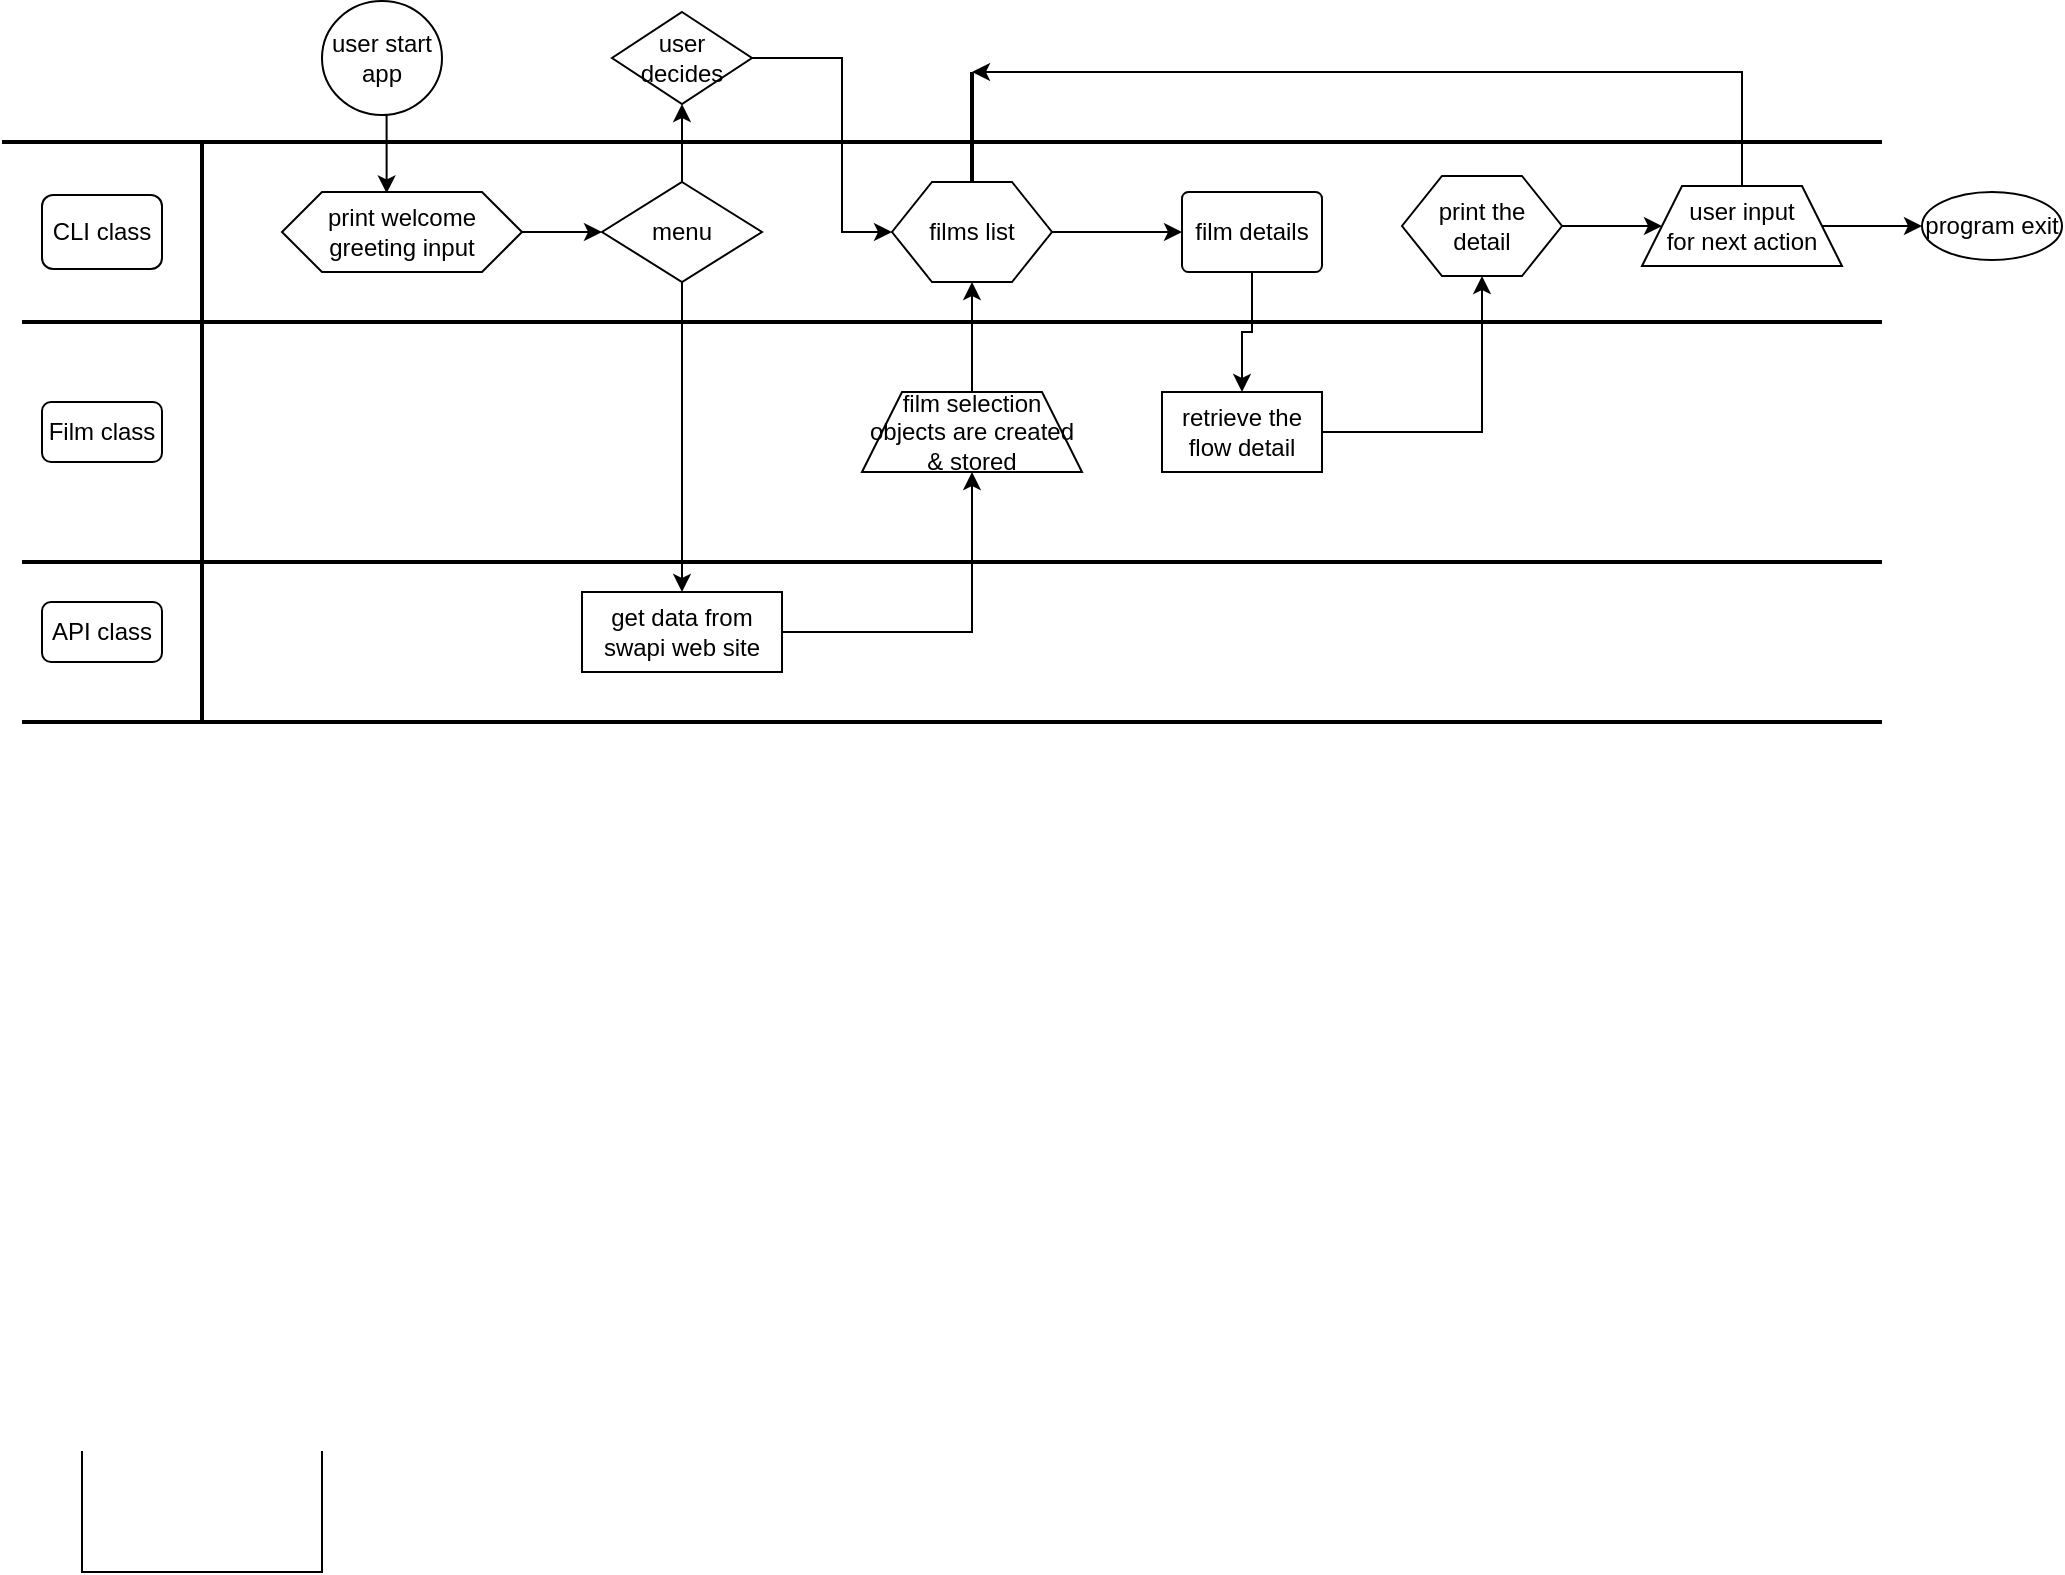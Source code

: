 <mxfile version="14.1.5" type="github">
  <diagram name="Page-1" id="52a04d89-c75d-2922-d76d-85b35f80e030">
    <mxGraphModel dx="807" dy="393" grid="1" gridSize="10" guides="1" tooltips="1" connect="1" arrows="1" fold="1" page="1" pageScale="1" pageWidth="1100" pageHeight="850" background="#ffffff" math="0" shadow="0">
      <root>
        <mxCell id="0" />
        <mxCell id="1" parent="0" />
        <mxCell id="8lTnBMHiqbSL49WIvVCS-71" style="edgeStyle=orthogonalEdgeStyle;rounded=0;orthogonalLoop=1;jettySize=auto;html=1;exitX=0.5;exitY=0;exitDx=0;exitDy=0;entryX=0.436;entryY=0.017;entryDx=0;entryDy=0;entryPerimeter=0;" edge="1" parent="1" source="8lTnBMHiqbSL49WIvVCS-2" target="8lTnBMHiqbSL49WIvVCS-4">
          <mxGeometry relative="1" as="geometry" />
        </mxCell>
        <mxCell id="8lTnBMHiqbSL49WIvVCS-2" value="user start app" style="ellipse;whiteSpace=wrap;html=1;direction=west;" vertex="1" parent="1">
          <mxGeometry x="180" y="44.5" width="60" height="57" as="geometry" />
        </mxCell>
        <mxCell id="8lTnBMHiqbSL49WIvVCS-25" value="" style="edgeStyle=orthogonalEdgeStyle;rounded=0;orthogonalLoop=1;jettySize=auto;html=1;" edge="1" parent="1" source="8lTnBMHiqbSL49WIvVCS-4" target="8lTnBMHiqbSL49WIvVCS-5">
          <mxGeometry relative="1" as="geometry" />
        </mxCell>
        <mxCell id="8lTnBMHiqbSL49WIvVCS-4" value="print welcome&lt;br&gt;greeting input" style="shape=hexagon;perimeter=hexagonPerimeter2;whiteSpace=wrap;html=1;fixedSize=1;" vertex="1" parent="1">
          <mxGeometry x="160" y="140" width="120" height="40" as="geometry" />
        </mxCell>
        <mxCell id="8lTnBMHiqbSL49WIvVCS-27" value="" style="edgeStyle=orthogonalEdgeStyle;rounded=0;orthogonalLoop=1;jettySize=auto;html=1;" edge="1" parent="1" source="8lTnBMHiqbSL49WIvVCS-5" target="8lTnBMHiqbSL49WIvVCS-26">
          <mxGeometry relative="1" as="geometry" />
        </mxCell>
        <mxCell id="8lTnBMHiqbSL49WIvVCS-32" style="edgeStyle=orthogonalEdgeStyle;rounded=0;orthogonalLoop=1;jettySize=auto;html=1;entryX=0.5;entryY=0;entryDx=0;entryDy=0;" edge="1" parent="1" source="8lTnBMHiqbSL49WIvVCS-5" target="8lTnBMHiqbSL49WIvVCS-18">
          <mxGeometry relative="1" as="geometry" />
        </mxCell>
        <mxCell id="8lTnBMHiqbSL49WIvVCS-5" value="menu" style="rhombus;whiteSpace=wrap;html=1;" vertex="1" parent="1">
          <mxGeometry x="320" y="135" width="80" height="50" as="geometry" />
        </mxCell>
        <mxCell id="8lTnBMHiqbSL49WIvVCS-36" style="edgeStyle=orthogonalEdgeStyle;rounded=0;orthogonalLoop=1;jettySize=auto;html=1;entryX=0;entryY=0.5;entryDx=0;entryDy=0;" edge="1" parent="1" source="8lTnBMHiqbSL49WIvVCS-6" target="8lTnBMHiqbSL49WIvVCS-8">
          <mxGeometry relative="1" as="geometry" />
        </mxCell>
        <mxCell id="8lTnBMHiqbSL49WIvVCS-6" value="films list" style="shape=hexagon;perimeter=hexagonPerimeter2;whiteSpace=wrap;html=1;fixedSize=1;" vertex="1" parent="1">
          <mxGeometry x="465" y="135" width="80" height="50" as="geometry" />
        </mxCell>
        <mxCell id="8lTnBMHiqbSL49WIvVCS-37" style="edgeStyle=orthogonalEdgeStyle;rounded=0;orthogonalLoop=1;jettySize=auto;html=1;exitX=0.5;exitY=1;exitDx=0;exitDy=0;entryX=0.5;entryY=0;entryDx=0;entryDy=0;" edge="1" parent="1" source="8lTnBMHiqbSL49WIvVCS-8" target="8lTnBMHiqbSL49WIvVCS-17">
          <mxGeometry relative="1" as="geometry" />
        </mxCell>
        <mxCell id="8lTnBMHiqbSL49WIvVCS-8" value="film details" style="rounded=1;whiteSpace=wrap;html=1;arcSize=8;" vertex="1" parent="1">
          <mxGeometry x="610" y="140" width="70" height="40" as="geometry" />
        </mxCell>
        <mxCell id="8lTnBMHiqbSL49WIvVCS-39" style="edgeStyle=orthogonalEdgeStyle;rounded=0;orthogonalLoop=1;jettySize=auto;html=1;entryX=0;entryY=0.5;entryDx=0;entryDy=0;" edge="1" parent="1" source="8lTnBMHiqbSL49WIvVCS-11" target="8lTnBMHiqbSL49WIvVCS-12">
          <mxGeometry relative="1" as="geometry" />
        </mxCell>
        <mxCell id="8lTnBMHiqbSL49WIvVCS-11" value="print the&lt;br&gt;detail" style="shape=hexagon;perimeter=hexagonPerimeter2;whiteSpace=wrap;html=1;fixedSize=1;" vertex="1" parent="1">
          <mxGeometry x="720" y="132" width="80" height="50" as="geometry" />
        </mxCell>
        <mxCell id="8lTnBMHiqbSL49WIvVCS-42" style="edgeStyle=orthogonalEdgeStyle;rounded=0;orthogonalLoop=1;jettySize=auto;html=1;entryX=0;entryY=0.5;entryDx=0;entryDy=0;" edge="1" parent="1" source="8lTnBMHiqbSL49WIvVCS-12" target="8lTnBMHiqbSL49WIvVCS-13">
          <mxGeometry relative="1" as="geometry" />
        </mxCell>
        <mxCell id="8lTnBMHiqbSL49WIvVCS-52" style="edgeStyle=orthogonalEdgeStyle;rounded=0;orthogonalLoop=1;jettySize=auto;html=1;exitX=0.5;exitY=0;exitDx=0;exitDy=0;entryX=0;entryY=0.5;entryDx=0;entryDy=0;entryPerimeter=0;" edge="1" parent="1" source="8lTnBMHiqbSL49WIvVCS-12" target="8lTnBMHiqbSL49WIvVCS-73">
          <mxGeometry relative="1" as="geometry">
            <mxPoint x="510" y="80" as="targetPoint" />
            <Array as="points">
              <mxPoint x="890" y="80" />
            </Array>
          </mxGeometry>
        </mxCell>
        <mxCell id="8lTnBMHiqbSL49WIvVCS-12" value="user input&lt;br&gt;for next action" style="shape=trapezoid;perimeter=trapezoidPerimeter;whiteSpace=wrap;html=1;fixedSize=1;" vertex="1" parent="1">
          <mxGeometry x="840" y="137" width="100" height="40" as="geometry" />
        </mxCell>
        <mxCell id="8lTnBMHiqbSL49WIvVCS-13" value="program exit" style="ellipse;whiteSpace=wrap;html=1;" vertex="1" parent="1">
          <mxGeometry x="980" y="140" width="70" height="34" as="geometry" />
        </mxCell>
        <mxCell id="8lTnBMHiqbSL49WIvVCS-14" style="edgeStyle=orthogonalEdgeStyle;rounded=0;orthogonalLoop=1;jettySize=auto;html=1;exitX=0.5;exitY=1;exitDx=0;exitDy=0;" edge="1" parent="1" source="8lTnBMHiqbSL49WIvVCS-13" target="8lTnBMHiqbSL49WIvVCS-13">
          <mxGeometry relative="1" as="geometry" />
        </mxCell>
        <mxCell id="8lTnBMHiqbSL49WIvVCS-34" style="edgeStyle=orthogonalEdgeStyle;rounded=0;orthogonalLoop=1;jettySize=auto;html=1;exitX=0.5;exitY=0;exitDx=0;exitDy=0;entryX=0.5;entryY=1;entryDx=0;entryDy=0;" edge="1" parent="1" source="8lTnBMHiqbSL49WIvVCS-16" target="8lTnBMHiqbSL49WIvVCS-6">
          <mxGeometry relative="1" as="geometry" />
        </mxCell>
        <mxCell id="8lTnBMHiqbSL49WIvVCS-16" value="film selection&lt;br&gt;objects are created &amp;amp; stored" style="shape=trapezoid;perimeter=trapezoidPerimeter;whiteSpace=wrap;html=1;fixedSize=1;" vertex="1" parent="1">
          <mxGeometry x="450" y="240" width="110" height="40" as="geometry" />
        </mxCell>
        <mxCell id="8lTnBMHiqbSL49WIvVCS-38" style="edgeStyle=orthogonalEdgeStyle;rounded=0;orthogonalLoop=1;jettySize=auto;html=1;entryX=0.5;entryY=1;entryDx=0;entryDy=0;" edge="1" parent="1" source="8lTnBMHiqbSL49WIvVCS-17" target="8lTnBMHiqbSL49WIvVCS-11">
          <mxGeometry relative="1" as="geometry" />
        </mxCell>
        <mxCell id="8lTnBMHiqbSL49WIvVCS-17" value="retrieve the&lt;br&gt;flow detail" style="rounded=0;whiteSpace=wrap;html=1;" vertex="1" parent="1">
          <mxGeometry x="600" y="240" width="80" height="40" as="geometry" />
        </mxCell>
        <mxCell id="8lTnBMHiqbSL49WIvVCS-33" style="edgeStyle=orthogonalEdgeStyle;rounded=0;orthogonalLoop=1;jettySize=auto;html=1;entryX=0.5;entryY=1;entryDx=0;entryDy=0;" edge="1" parent="1" source="8lTnBMHiqbSL49WIvVCS-18" target="8lTnBMHiqbSL49WIvVCS-16">
          <mxGeometry relative="1" as="geometry" />
        </mxCell>
        <mxCell id="8lTnBMHiqbSL49WIvVCS-18" value="get data from&lt;br&gt;swapi web site" style="rounded=0;whiteSpace=wrap;html=1;" vertex="1" parent="1">
          <mxGeometry x="310" y="340" width="100" height="40" as="geometry" />
        </mxCell>
        <mxCell id="8lTnBMHiqbSL49WIvVCS-20" value="CLI class" style="rounded=1;whiteSpace=wrap;html=1;" vertex="1" parent="1">
          <mxGeometry x="40" y="141.5" width="60" height="37" as="geometry" />
        </mxCell>
        <mxCell id="8lTnBMHiqbSL49WIvVCS-21" value="Film class" style="rounded=1;whiteSpace=wrap;html=1;" vertex="1" parent="1">
          <mxGeometry x="40" y="245" width="60" height="30" as="geometry" />
        </mxCell>
        <mxCell id="8lTnBMHiqbSL49WIvVCS-22" value="API class" style="rounded=1;whiteSpace=wrap;html=1;" vertex="1" parent="1">
          <mxGeometry x="40" y="345" width="60" height="30" as="geometry" />
        </mxCell>
        <mxCell id="8lTnBMHiqbSL49WIvVCS-57" style="edgeStyle=orthogonalEdgeStyle;rounded=0;orthogonalLoop=1;jettySize=auto;html=1;entryX=0;entryY=0.5;entryDx=0;entryDy=0;" edge="1" parent="1" source="8lTnBMHiqbSL49WIvVCS-26" target="8lTnBMHiqbSL49WIvVCS-6">
          <mxGeometry relative="1" as="geometry">
            <mxPoint x="440" y="160" as="targetPoint" />
            <Array as="points">
              <mxPoint x="440" y="73" />
              <mxPoint x="440" y="160" />
            </Array>
          </mxGeometry>
        </mxCell>
        <mxCell id="8lTnBMHiqbSL49WIvVCS-26" value="user decides" style="rhombus;whiteSpace=wrap;html=1;" vertex="1" parent="1">
          <mxGeometry x="325" y="50" width="70" height="46" as="geometry" />
        </mxCell>
        <mxCell id="8lTnBMHiqbSL49WIvVCS-64" value="" style="shape=partialRectangle;whiteSpace=wrap;html=1;bottom=1;right=1;left=1;top=0;fillColor=none;routingCenterX=-0.5;" vertex="1" parent="1">
          <mxGeometry x="60" y="770" width="120" height="60" as="geometry" />
        </mxCell>
        <mxCell id="8lTnBMHiqbSL49WIvVCS-65" value="" style="line;strokeWidth=2;direction=south;html=1;" vertex="1" parent="1">
          <mxGeometry x="115" y="115" width="10" height="290" as="geometry" />
        </mxCell>
        <mxCell id="8lTnBMHiqbSL49WIvVCS-68" value="" style="line;strokeWidth=2;html=1;" vertex="1" parent="1">
          <mxGeometry x="30" y="200" width="930" height="10" as="geometry" />
        </mxCell>
        <mxCell id="8lTnBMHiqbSL49WIvVCS-69" value="" style="line;strokeWidth=2;html=1;" vertex="1" parent="1">
          <mxGeometry x="30" y="320" width="930" height="10" as="geometry" />
        </mxCell>
        <mxCell id="8lTnBMHiqbSL49WIvVCS-70" value="" style="line;strokeWidth=2;html=1;" vertex="1" parent="1">
          <mxGeometry x="30" y="400" width="930" height="10" as="geometry" />
        </mxCell>
        <mxCell id="8lTnBMHiqbSL49WIvVCS-72" value="" style="line;strokeWidth=2;html=1;" vertex="1" parent="1">
          <mxGeometry x="20" y="110" width="940" height="10" as="geometry" />
        </mxCell>
        <mxCell id="8lTnBMHiqbSL49WIvVCS-73" value="" style="line;strokeWidth=2;direction=south;html=1;" vertex="1" parent="1">
          <mxGeometry x="500" y="80" width="10" height="55" as="geometry" />
        </mxCell>
      </root>
    </mxGraphModel>
  </diagram>
</mxfile>

